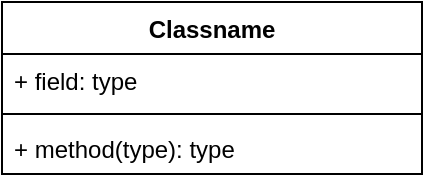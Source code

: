 <mxfile version="14.6.11" type="github">
  <diagram id="eagfy2bS7zz83uT-5oqx" name="第 1 页">
    <mxGraphModel dx="1422" dy="802" grid="1" gridSize="10" guides="1" tooltips="1" connect="1" arrows="1" fold="1" page="1" pageScale="1" pageWidth="827" pageHeight="1169" math="0" shadow="0">
      <root>
        <mxCell id="0" />
        <mxCell id="1" parent="0" />
        <mxCell id="8bBQg3iQNijDh82w1U84-1" value="Classname" style="swimlane;fontStyle=1;align=center;verticalAlign=top;childLayout=stackLayout;horizontal=1;startSize=26;horizontalStack=0;resizeParent=1;resizeParentMax=0;resizeLast=0;collapsible=1;marginBottom=0;" vertex="1" parent="1">
          <mxGeometry x="180" y="170" width="210" height="86" as="geometry" />
        </mxCell>
        <mxCell id="8bBQg3iQNijDh82w1U84-2" value="+ field: type" style="text;strokeColor=none;fillColor=none;align=left;verticalAlign=top;spacingLeft=4;spacingRight=4;overflow=hidden;rotatable=0;points=[[0,0.5],[1,0.5]];portConstraint=eastwest;" vertex="1" parent="8bBQg3iQNijDh82w1U84-1">
          <mxGeometry y="26" width="210" height="26" as="geometry" />
        </mxCell>
        <mxCell id="8bBQg3iQNijDh82w1U84-3" value="" style="line;strokeWidth=1;fillColor=none;align=left;verticalAlign=middle;spacingTop=-1;spacingLeft=3;spacingRight=3;rotatable=0;labelPosition=right;points=[];portConstraint=eastwest;" vertex="1" parent="8bBQg3iQNijDh82w1U84-1">
          <mxGeometry y="52" width="210" height="8" as="geometry" />
        </mxCell>
        <mxCell id="8bBQg3iQNijDh82w1U84-4" value="+ method(type): type" style="text;strokeColor=none;fillColor=none;align=left;verticalAlign=top;spacingLeft=4;spacingRight=4;overflow=hidden;rotatable=0;points=[[0,0.5],[1,0.5]];portConstraint=eastwest;" vertex="1" parent="8bBQg3iQNijDh82w1U84-1">
          <mxGeometry y="60" width="210" height="26" as="geometry" />
        </mxCell>
      </root>
    </mxGraphModel>
  </diagram>
</mxfile>
